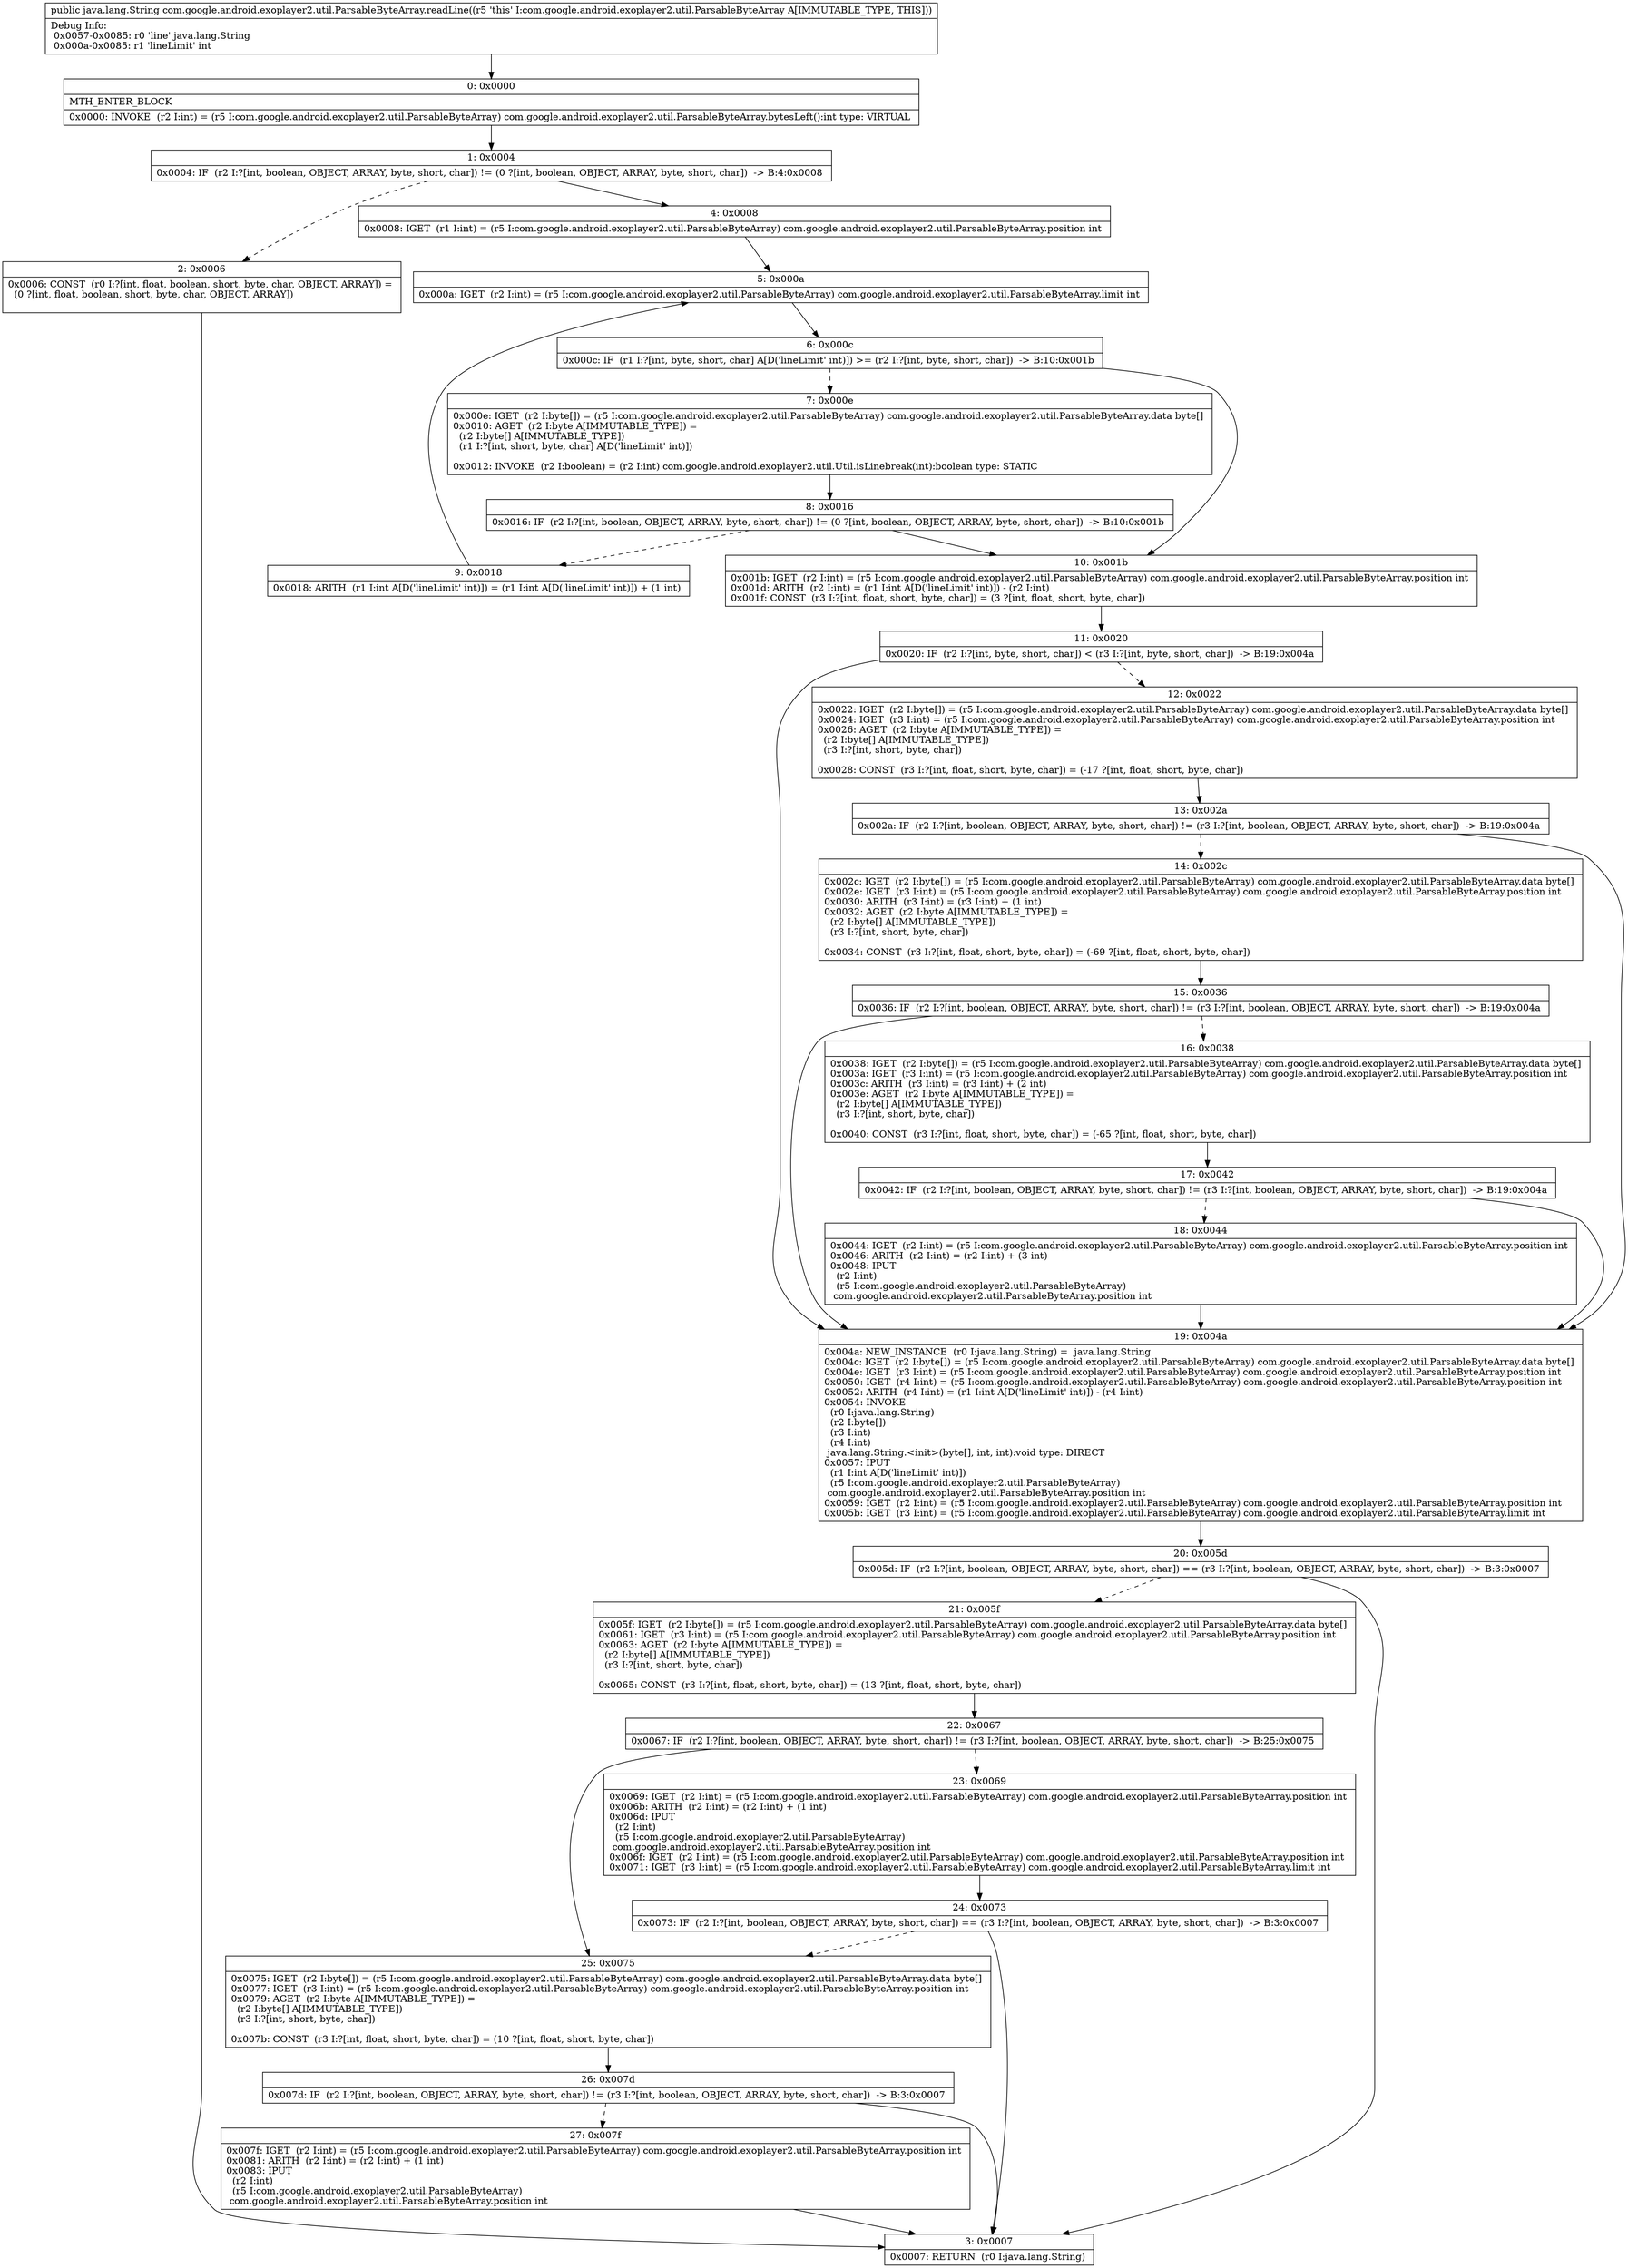 digraph "CFG forcom.google.android.exoplayer2.util.ParsableByteArray.readLine()Ljava\/lang\/String;" {
Node_0 [shape=record,label="{0\:\ 0x0000|MTH_ENTER_BLOCK\l|0x0000: INVOKE  (r2 I:int) = (r5 I:com.google.android.exoplayer2.util.ParsableByteArray) com.google.android.exoplayer2.util.ParsableByteArray.bytesLeft():int type: VIRTUAL \l}"];
Node_1 [shape=record,label="{1\:\ 0x0004|0x0004: IF  (r2 I:?[int, boolean, OBJECT, ARRAY, byte, short, char]) != (0 ?[int, boolean, OBJECT, ARRAY, byte, short, char])  \-\> B:4:0x0008 \l}"];
Node_2 [shape=record,label="{2\:\ 0x0006|0x0006: CONST  (r0 I:?[int, float, boolean, short, byte, char, OBJECT, ARRAY]) = \l  (0 ?[int, float, boolean, short, byte, char, OBJECT, ARRAY])\l \l}"];
Node_3 [shape=record,label="{3\:\ 0x0007|0x0007: RETURN  (r0 I:java.lang.String) \l}"];
Node_4 [shape=record,label="{4\:\ 0x0008|0x0008: IGET  (r1 I:int) = (r5 I:com.google.android.exoplayer2.util.ParsableByteArray) com.google.android.exoplayer2.util.ParsableByteArray.position int \l}"];
Node_5 [shape=record,label="{5\:\ 0x000a|0x000a: IGET  (r2 I:int) = (r5 I:com.google.android.exoplayer2.util.ParsableByteArray) com.google.android.exoplayer2.util.ParsableByteArray.limit int \l}"];
Node_6 [shape=record,label="{6\:\ 0x000c|0x000c: IF  (r1 I:?[int, byte, short, char] A[D('lineLimit' int)]) \>= (r2 I:?[int, byte, short, char])  \-\> B:10:0x001b \l}"];
Node_7 [shape=record,label="{7\:\ 0x000e|0x000e: IGET  (r2 I:byte[]) = (r5 I:com.google.android.exoplayer2.util.ParsableByteArray) com.google.android.exoplayer2.util.ParsableByteArray.data byte[] \l0x0010: AGET  (r2 I:byte A[IMMUTABLE_TYPE]) = \l  (r2 I:byte[] A[IMMUTABLE_TYPE])\l  (r1 I:?[int, short, byte, char] A[D('lineLimit' int)])\l \l0x0012: INVOKE  (r2 I:boolean) = (r2 I:int) com.google.android.exoplayer2.util.Util.isLinebreak(int):boolean type: STATIC \l}"];
Node_8 [shape=record,label="{8\:\ 0x0016|0x0016: IF  (r2 I:?[int, boolean, OBJECT, ARRAY, byte, short, char]) != (0 ?[int, boolean, OBJECT, ARRAY, byte, short, char])  \-\> B:10:0x001b \l}"];
Node_9 [shape=record,label="{9\:\ 0x0018|0x0018: ARITH  (r1 I:int A[D('lineLimit' int)]) = (r1 I:int A[D('lineLimit' int)]) + (1 int) \l}"];
Node_10 [shape=record,label="{10\:\ 0x001b|0x001b: IGET  (r2 I:int) = (r5 I:com.google.android.exoplayer2.util.ParsableByteArray) com.google.android.exoplayer2.util.ParsableByteArray.position int \l0x001d: ARITH  (r2 I:int) = (r1 I:int A[D('lineLimit' int)]) \- (r2 I:int) \l0x001f: CONST  (r3 I:?[int, float, short, byte, char]) = (3 ?[int, float, short, byte, char]) \l}"];
Node_11 [shape=record,label="{11\:\ 0x0020|0x0020: IF  (r2 I:?[int, byte, short, char]) \< (r3 I:?[int, byte, short, char])  \-\> B:19:0x004a \l}"];
Node_12 [shape=record,label="{12\:\ 0x0022|0x0022: IGET  (r2 I:byte[]) = (r5 I:com.google.android.exoplayer2.util.ParsableByteArray) com.google.android.exoplayer2.util.ParsableByteArray.data byte[] \l0x0024: IGET  (r3 I:int) = (r5 I:com.google.android.exoplayer2.util.ParsableByteArray) com.google.android.exoplayer2.util.ParsableByteArray.position int \l0x0026: AGET  (r2 I:byte A[IMMUTABLE_TYPE]) = \l  (r2 I:byte[] A[IMMUTABLE_TYPE])\l  (r3 I:?[int, short, byte, char])\l \l0x0028: CONST  (r3 I:?[int, float, short, byte, char]) = (\-17 ?[int, float, short, byte, char]) \l}"];
Node_13 [shape=record,label="{13\:\ 0x002a|0x002a: IF  (r2 I:?[int, boolean, OBJECT, ARRAY, byte, short, char]) != (r3 I:?[int, boolean, OBJECT, ARRAY, byte, short, char])  \-\> B:19:0x004a \l}"];
Node_14 [shape=record,label="{14\:\ 0x002c|0x002c: IGET  (r2 I:byte[]) = (r5 I:com.google.android.exoplayer2.util.ParsableByteArray) com.google.android.exoplayer2.util.ParsableByteArray.data byte[] \l0x002e: IGET  (r3 I:int) = (r5 I:com.google.android.exoplayer2.util.ParsableByteArray) com.google.android.exoplayer2.util.ParsableByteArray.position int \l0x0030: ARITH  (r3 I:int) = (r3 I:int) + (1 int) \l0x0032: AGET  (r2 I:byte A[IMMUTABLE_TYPE]) = \l  (r2 I:byte[] A[IMMUTABLE_TYPE])\l  (r3 I:?[int, short, byte, char])\l \l0x0034: CONST  (r3 I:?[int, float, short, byte, char]) = (\-69 ?[int, float, short, byte, char]) \l}"];
Node_15 [shape=record,label="{15\:\ 0x0036|0x0036: IF  (r2 I:?[int, boolean, OBJECT, ARRAY, byte, short, char]) != (r3 I:?[int, boolean, OBJECT, ARRAY, byte, short, char])  \-\> B:19:0x004a \l}"];
Node_16 [shape=record,label="{16\:\ 0x0038|0x0038: IGET  (r2 I:byte[]) = (r5 I:com.google.android.exoplayer2.util.ParsableByteArray) com.google.android.exoplayer2.util.ParsableByteArray.data byte[] \l0x003a: IGET  (r3 I:int) = (r5 I:com.google.android.exoplayer2.util.ParsableByteArray) com.google.android.exoplayer2.util.ParsableByteArray.position int \l0x003c: ARITH  (r3 I:int) = (r3 I:int) + (2 int) \l0x003e: AGET  (r2 I:byte A[IMMUTABLE_TYPE]) = \l  (r2 I:byte[] A[IMMUTABLE_TYPE])\l  (r3 I:?[int, short, byte, char])\l \l0x0040: CONST  (r3 I:?[int, float, short, byte, char]) = (\-65 ?[int, float, short, byte, char]) \l}"];
Node_17 [shape=record,label="{17\:\ 0x0042|0x0042: IF  (r2 I:?[int, boolean, OBJECT, ARRAY, byte, short, char]) != (r3 I:?[int, boolean, OBJECT, ARRAY, byte, short, char])  \-\> B:19:0x004a \l}"];
Node_18 [shape=record,label="{18\:\ 0x0044|0x0044: IGET  (r2 I:int) = (r5 I:com.google.android.exoplayer2.util.ParsableByteArray) com.google.android.exoplayer2.util.ParsableByteArray.position int \l0x0046: ARITH  (r2 I:int) = (r2 I:int) + (3 int) \l0x0048: IPUT  \l  (r2 I:int)\l  (r5 I:com.google.android.exoplayer2.util.ParsableByteArray)\l com.google.android.exoplayer2.util.ParsableByteArray.position int \l}"];
Node_19 [shape=record,label="{19\:\ 0x004a|0x004a: NEW_INSTANCE  (r0 I:java.lang.String) =  java.lang.String \l0x004c: IGET  (r2 I:byte[]) = (r5 I:com.google.android.exoplayer2.util.ParsableByteArray) com.google.android.exoplayer2.util.ParsableByteArray.data byte[] \l0x004e: IGET  (r3 I:int) = (r5 I:com.google.android.exoplayer2.util.ParsableByteArray) com.google.android.exoplayer2.util.ParsableByteArray.position int \l0x0050: IGET  (r4 I:int) = (r5 I:com.google.android.exoplayer2.util.ParsableByteArray) com.google.android.exoplayer2.util.ParsableByteArray.position int \l0x0052: ARITH  (r4 I:int) = (r1 I:int A[D('lineLimit' int)]) \- (r4 I:int) \l0x0054: INVOKE  \l  (r0 I:java.lang.String)\l  (r2 I:byte[])\l  (r3 I:int)\l  (r4 I:int)\l java.lang.String.\<init\>(byte[], int, int):void type: DIRECT \l0x0057: IPUT  \l  (r1 I:int A[D('lineLimit' int)])\l  (r5 I:com.google.android.exoplayer2.util.ParsableByteArray)\l com.google.android.exoplayer2.util.ParsableByteArray.position int \l0x0059: IGET  (r2 I:int) = (r5 I:com.google.android.exoplayer2.util.ParsableByteArray) com.google.android.exoplayer2.util.ParsableByteArray.position int \l0x005b: IGET  (r3 I:int) = (r5 I:com.google.android.exoplayer2.util.ParsableByteArray) com.google.android.exoplayer2.util.ParsableByteArray.limit int \l}"];
Node_20 [shape=record,label="{20\:\ 0x005d|0x005d: IF  (r2 I:?[int, boolean, OBJECT, ARRAY, byte, short, char]) == (r3 I:?[int, boolean, OBJECT, ARRAY, byte, short, char])  \-\> B:3:0x0007 \l}"];
Node_21 [shape=record,label="{21\:\ 0x005f|0x005f: IGET  (r2 I:byte[]) = (r5 I:com.google.android.exoplayer2.util.ParsableByteArray) com.google.android.exoplayer2.util.ParsableByteArray.data byte[] \l0x0061: IGET  (r3 I:int) = (r5 I:com.google.android.exoplayer2.util.ParsableByteArray) com.google.android.exoplayer2.util.ParsableByteArray.position int \l0x0063: AGET  (r2 I:byte A[IMMUTABLE_TYPE]) = \l  (r2 I:byte[] A[IMMUTABLE_TYPE])\l  (r3 I:?[int, short, byte, char])\l \l0x0065: CONST  (r3 I:?[int, float, short, byte, char]) = (13 ?[int, float, short, byte, char]) \l}"];
Node_22 [shape=record,label="{22\:\ 0x0067|0x0067: IF  (r2 I:?[int, boolean, OBJECT, ARRAY, byte, short, char]) != (r3 I:?[int, boolean, OBJECT, ARRAY, byte, short, char])  \-\> B:25:0x0075 \l}"];
Node_23 [shape=record,label="{23\:\ 0x0069|0x0069: IGET  (r2 I:int) = (r5 I:com.google.android.exoplayer2.util.ParsableByteArray) com.google.android.exoplayer2.util.ParsableByteArray.position int \l0x006b: ARITH  (r2 I:int) = (r2 I:int) + (1 int) \l0x006d: IPUT  \l  (r2 I:int)\l  (r5 I:com.google.android.exoplayer2.util.ParsableByteArray)\l com.google.android.exoplayer2.util.ParsableByteArray.position int \l0x006f: IGET  (r2 I:int) = (r5 I:com.google.android.exoplayer2.util.ParsableByteArray) com.google.android.exoplayer2.util.ParsableByteArray.position int \l0x0071: IGET  (r3 I:int) = (r5 I:com.google.android.exoplayer2.util.ParsableByteArray) com.google.android.exoplayer2.util.ParsableByteArray.limit int \l}"];
Node_24 [shape=record,label="{24\:\ 0x0073|0x0073: IF  (r2 I:?[int, boolean, OBJECT, ARRAY, byte, short, char]) == (r3 I:?[int, boolean, OBJECT, ARRAY, byte, short, char])  \-\> B:3:0x0007 \l}"];
Node_25 [shape=record,label="{25\:\ 0x0075|0x0075: IGET  (r2 I:byte[]) = (r5 I:com.google.android.exoplayer2.util.ParsableByteArray) com.google.android.exoplayer2.util.ParsableByteArray.data byte[] \l0x0077: IGET  (r3 I:int) = (r5 I:com.google.android.exoplayer2.util.ParsableByteArray) com.google.android.exoplayer2.util.ParsableByteArray.position int \l0x0079: AGET  (r2 I:byte A[IMMUTABLE_TYPE]) = \l  (r2 I:byte[] A[IMMUTABLE_TYPE])\l  (r3 I:?[int, short, byte, char])\l \l0x007b: CONST  (r3 I:?[int, float, short, byte, char]) = (10 ?[int, float, short, byte, char]) \l}"];
Node_26 [shape=record,label="{26\:\ 0x007d|0x007d: IF  (r2 I:?[int, boolean, OBJECT, ARRAY, byte, short, char]) != (r3 I:?[int, boolean, OBJECT, ARRAY, byte, short, char])  \-\> B:3:0x0007 \l}"];
Node_27 [shape=record,label="{27\:\ 0x007f|0x007f: IGET  (r2 I:int) = (r5 I:com.google.android.exoplayer2.util.ParsableByteArray) com.google.android.exoplayer2.util.ParsableByteArray.position int \l0x0081: ARITH  (r2 I:int) = (r2 I:int) + (1 int) \l0x0083: IPUT  \l  (r2 I:int)\l  (r5 I:com.google.android.exoplayer2.util.ParsableByteArray)\l com.google.android.exoplayer2.util.ParsableByteArray.position int \l}"];
MethodNode[shape=record,label="{public java.lang.String com.google.android.exoplayer2.util.ParsableByteArray.readLine((r5 'this' I:com.google.android.exoplayer2.util.ParsableByteArray A[IMMUTABLE_TYPE, THIS]))  | Debug Info:\l  0x0057\-0x0085: r0 'line' java.lang.String\l  0x000a\-0x0085: r1 'lineLimit' int\l}"];
MethodNode -> Node_0;
Node_0 -> Node_1;
Node_1 -> Node_2[style=dashed];
Node_1 -> Node_4;
Node_2 -> Node_3;
Node_4 -> Node_5;
Node_5 -> Node_6;
Node_6 -> Node_7[style=dashed];
Node_6 -> Node_10;
Node_7 -> Node_8;
Node_8 -> Node_9[style=dashed];
Node_8 -> Node_10;
Node_9 -> Node_5;
Node_10 -> Node_11;
Node_11 -> Node_12[style=dashed];
Node_11 -> Node_19;
Node_12 -> Node_13;
Node_13 -> Node_14[style=dashed];
Node_13 -> Node_19;
Node_14 -> Node_15;
Node_15 -> Node_16[style=dashed];
Node_15 -> Node_19;
Node_16 -> Node_17;
Node_17 -> Node_18[style=dashed];
Node_17 -> Node_19;
Node_18 -> Node_19;
Node_19 -> Node_20;
Node_20 -> Node_3;
Node_20 -> Node_21[style=dashed];
Node_21 -> Node_22;
Node_22 -> Node_23[style=dashed];
Node_22 -> Node_25;
Node_23 -> Node_24;
Node_24 -> Node_3;
Node_24 -> Node_25[style=dashed];
Node_25 -> Node_26;
Node_26 -> Node_3;
Node_26 -> Node_27[style=dashed];
Node_27 -> Node_3;
}


